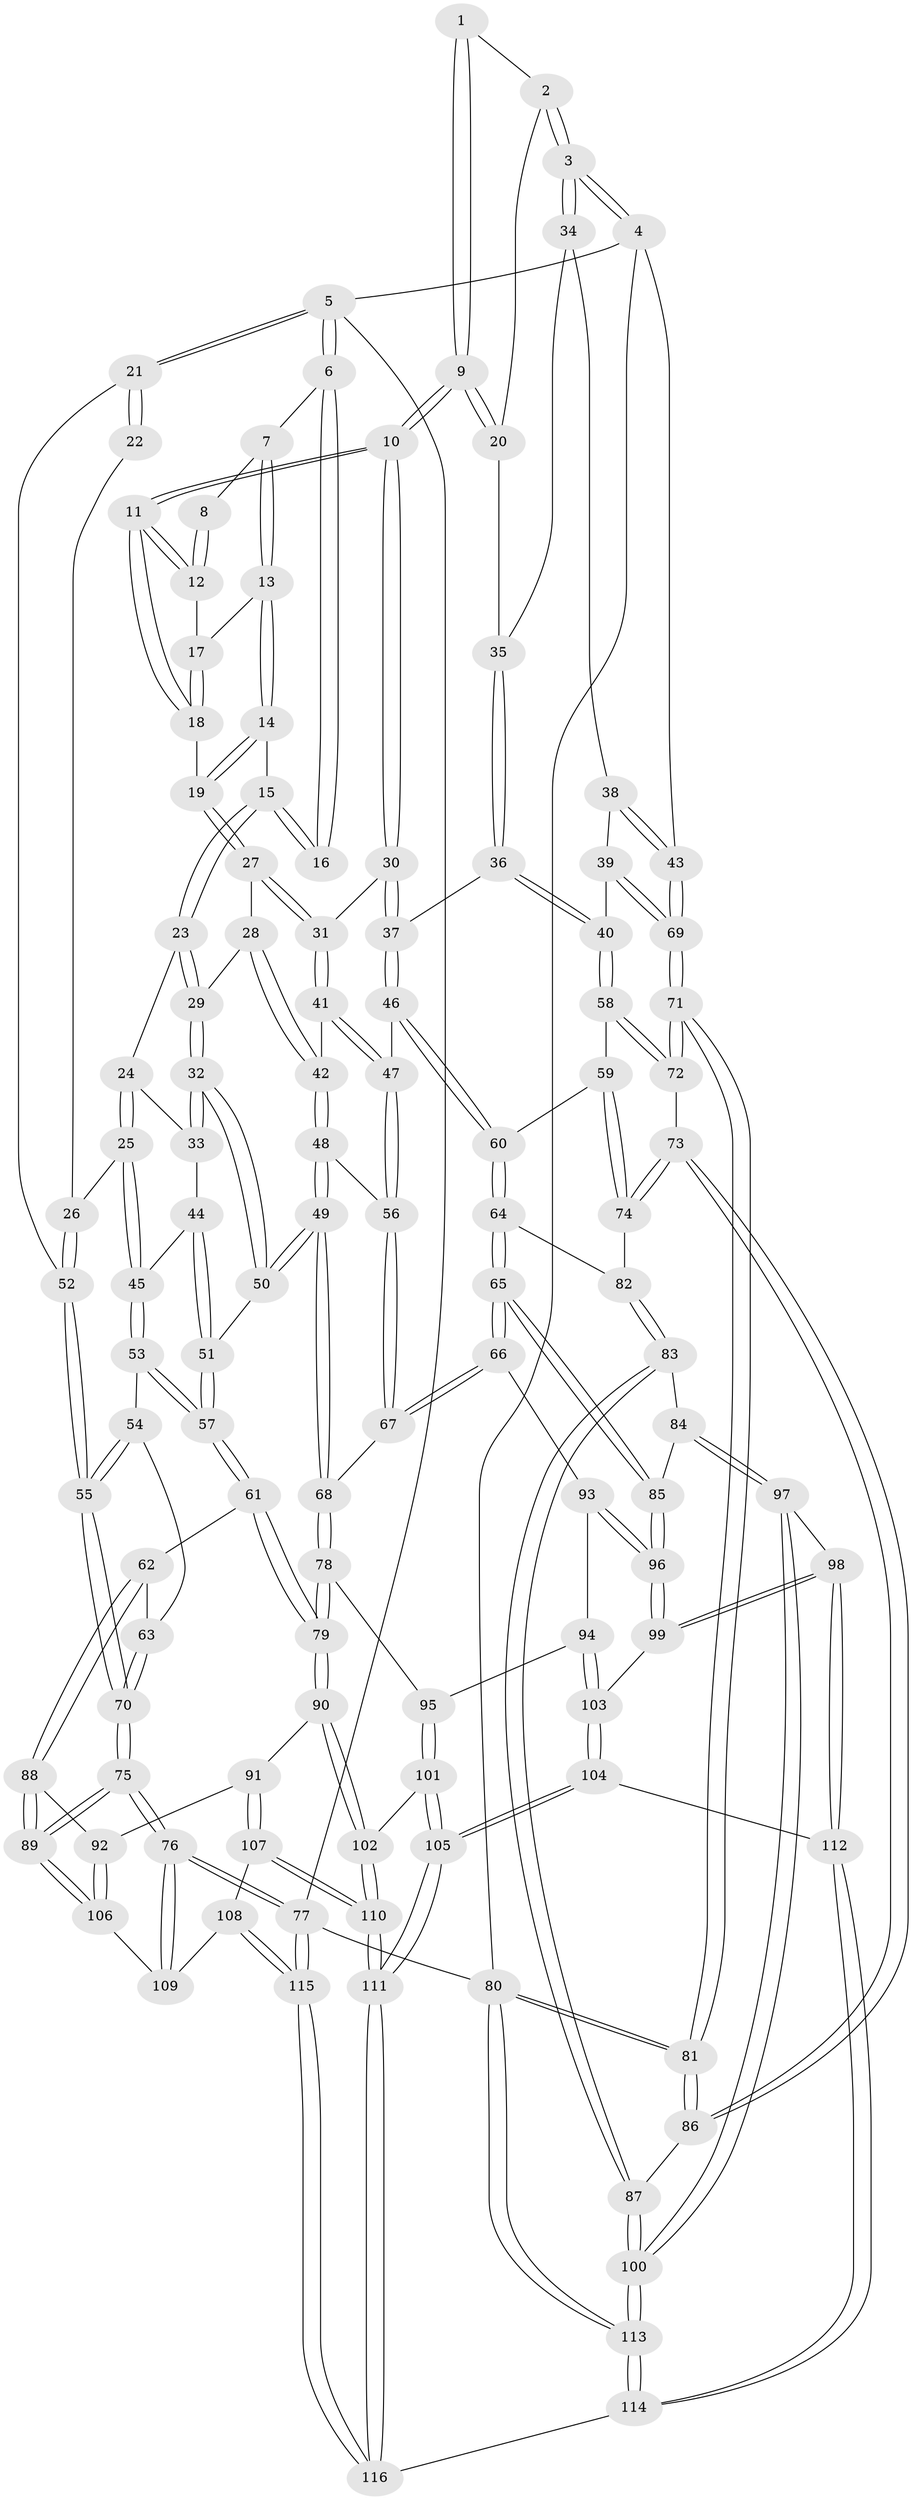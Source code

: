 // Generated by graph-tools (version 1.1) at 2025/17/03/09/25 04:17:04]
// undirected, 116 vertices, 287 edges
graph export_dot {
graph [start="1"]
  node [color=gray90,style=filled];
  1 [pos="+0.6588340901263878+0"];
  2 [pos="+1+0"];
  3 [pos="+1+0"];
  4 [pos="+1+0"];
  5 [pos="+0+0"];
  6 [pos="+0.23344362249542414+0"];
  7 [pos="+0.39999909729673094+0"];
  8 [pos="+0.5370770139335883+0"];
  9 [pos="+0.6169807054098032+0.22172290883648996"];
  10 [pos="+0.616702264158504+0.22187982604868492"];
  11 [pos="+0.5978182834395969+0.21238708611051937"];
  12 [pos="+0.5417339686393844+0"];
  13 [pos="+0.36907820117901186+0"];
  14 [pos="+0.2670610830371203+0.16745091481041874"];
  15 [pos="+0.26188775583998436+0.169628898166193"];
  16 [pos="+0.20197311080309305+0.14887563455795197"];
  17 [pos="+0.4677410199674105+0.12590360036261136"];
  18 [pos="+0.48749792778524936+0.19647584287360995"];
  19 [pos="+0.4330737690819814+0.21757819957041014"];
  20 [pos="+0.6678249095825226+0.20195451212555565"];
  21 [pos="+0+0"];
  22 [pos="+0.1510282605561903+0.14315993545720587"];
  23 [pos="+0.2603605166832608+0.1891246417630098"];
  24 [pos="+0.2252872548813768+0.2631651830188451"];
  25 [pos="+0.1079834242921767+0.3648687827294948"];
  26 [pos="+0.10611101396539582+0.363954514922619"];
  27 [pos="+0.41777642490561545+0.2984807491718876"];
  28 [pos="+0.4072753811019132+0.3242029573677658"];
  29 [pos="+0.3327651197861912+0.36719318401076656"];
  30 [pos="+0.6168404079853802+0.31340866972567216"];
  31 [pos="+0.5482696305021468+0.3563460349278759"];
  32 [pos="+0.3291623272884108+0.37539151305050916"];
  33 [pos="+0.24196972406196057+0.3806699584485804"];
  34 [pos="+0.8534601576378393+0.2757203171758537"];
  35 [pos="+0.8514874434363371+0.2766238409342885"];
  36 [pos="+0.8298097279667044+0.32612091837907153"];
  37 [pos="+0.6673556182731316+0.39280534097552827"];
  38 [pos="+0.9310623316769909+0.34815588912848655"];
  39 [pos="+0.871202298818289+0.4779267619213845"];
  40 [pos="+0.8537960960712144+0.4823548464936124"];
  41 [pos="+0.49672402010133815+0.40209272085246206"];
  42 [pos="+0.4828712216938302+0.4105187201822505"];
  43 [pos="+1+0.4063629533193295"];
  44 [pos="+0.21979395555901352+0.39473037691465584"];
  45 [pos="+0.13613555055671656+0.39695817971997394"];
  46 [pos="+0.6764304469050859+0.4392817114067756"];
  47 [pos="+0.5995816835807308+0.4830551006477886"];
  48 [pos="+0.47101185433411547+0.434560893495702"];
  49 [pos="+0.37908500876045303+0.517792574238392"];
  50 [pos="+0.373107012583833+0.5152614750722351"];
  51 [pos="+0.2742453857864122+0.535059527145511"];
  52 [pos="+0+0.3057818868686577"];
  53 [pos="+0.13625396190825423+0.4676330026912209"];
  54 [pos="+0.09125207274251988+0.5001645140642681"];
  55 [pos="+0+0.33285558360391376"];
  56 [pos="+0.5696394883960254+0.5091755048380034"];
  57 [pos="+0.22697650786434015+0.5624655993537588"];
  58 [pos="+0.8324705850633284+0.5022155160940031"];
  59 [pos="+0.824933639688094+0.5068671629962185"];
  60 [pos="+0.7640647230885176+0.5338391082731067"];
  61 [pos="+0.19970834371949783+0.6188653800706503"];
  62 [pos="+0.09843492373465985+0.6391813474043649"];
  63 [pos="+0.07427203735044018+0.5354124400957652"];
  64 [pos="+0.7529379544612513+0.5742933567503326"];
  65 [pos="+0.7010215897607213+0.6407107448701919"];
  66 [pos="+0.6398229263782019+0.6496056268588235"];
  67 [pos="+0.5350705880370452+0.5953832125413228"];
  68 [pos="+0.4398630639594081+0.6105181972260466"];
  69 [pos="+1+0.47023362828246623"];
  70 [pos="+0+0.49945497393936283"];
  71 [pos="+1+0.5778774421057897"];
  72 [pos="+0.9871712163309455+0.6272611700388117"];
  73 [pos="+0.9350799247243767+0.6578092627874567"];
  74 [pos="+0.9348878467591785+0.6577801361571673"];
  75 [pos="+0+0.7653105702354822"];
  76 [pos="+0+1"];
  77 [pos="+0+1"];
  78 [pos="+0.41923965948672526+0.684028493749979"];
  79 [pos="+0.27511914211802646+0.7430075417561911"];
  80 [pos="+1+1"];
  81 [pos="+1+0.7236208962219635"];
  82 [pos="+0.8611588766438522+0.6652233394588299"];
  83 [pos="+0.8491916867954489+0.7296863592980989"];
  84 [pos="+0.7353479695078647+0.7295151881386327"];
  85 [pos="+0.733667608466567+0.7271176528064812"];
  86 [pos="+0.9350127187322984+0.7156709683794579"];
  87 [pos="+0.9170078313333687+0.8271037003563599"];
  88 [pos="+0.053810395594558205+0.6743911548778582"];
  89 [pos="+0+0.758562154551063"];
  90 [pos="+0.2590155496007668+0.7881390040620445"];
  91 [pos="+0.25803832430407947+0.7887753284869408"];
  92 [pos="+0.21177360135821416+0.8067049997779253"];
  93 [pos="+0.6274861549675226+0.6713651579117095"];
  94 [pos="+0.5052002700572501+0.7686214880651778"];
  95 [pos="+0.4558847416294999+0.7411204576410482"];
  96 [pos="+0.6115148480717202+0.8116096628473539"];
  97 [pos="+0.7647539827414342+0.8676302479624092"];
  98 [pos="+0.7010696840800369+0.8617319908732897"];
  99 [pos="+0.6108363556643237+0.813038573925624"];
  100 [pos="+0.9769677641312936+1"];
  101 [pos="+0.40303510941222814+0.8557993487277846"];
  102 [pos="+0.3190290298532893+0.8436152403468469"];
  103 [pos="+0.5517404076462699+0.833939074304958"];
  104 [pos="+0.535263699576678+0.9024984196189277"];
  105 [pos="+0.46685460509713617+0.9521397216554327"];
  106 [pos="+0.1436059712943333+0.8631515168727857"];
  107 [pos="+0.25310577819779306+0.9883310170301106"];
  108 [pos="+0.15399839052388897+0.9107008483108495"];
  109 [pos="+0.14576776795825025+0.8878465493689571"];
  110 [pos="+0.3301790125564211+1"];
  111 [pos="+0.367463718539409+1"];
  112 [pos="+0.6011761041626669+0.9350020596278578"];
  113 [pos="+1+1"];
  114 [pos="+0.8845454766773181+1"];
  115 [pos="+0+1"];
  116 [pos="+0.3668992239101463+1"];
  1 -- 2;
  1 -- 9;
  1 -- 9;
  2 -- 3;
  2 -- 3;
  2 -- 20;
  3 -- 4;
  3 -- 4;
  3 -- 34;
  3 -- 34;
  4 -- 5;
  4 -- 43;
  4 -- 80;
  5 -- 6;
  5 -- 6;
  5 -- 21;
  5 -- 21;
  5 -- 77;
  6 -- 7;
  6 -- 16;
  6 -- 16;
  7 -- 8;
  7 -- 13;
  7 -- 13;
  8 -- 12;
  8 -- 12;
  9 -- 10;
  9 -- 10;
  9 -- 20;
  9 -- 20;
  10 -- 11;
  10 -- 11;
  10 -- 30;
  10 -- 30;
  11 -- 12;
  11 -- 12;
  11 -- 18;
  11 -- 18;
  12 -- 17;
  13 -- 14;
  13 -- 14;
  13 -- 17;
  14 -- 15;
  14 -- 19;
  14 -- 19;
  15 -- 16;
  15 -- 16;
  15 -- 23;
  15 -- 23;
  17 -- 18;
  17 -- 18;
  18 -- 19;
  19 -- 27;
  19 -- 27;
  20 -- 35;
  21 -- 22;
  21 -- 22;
  21 -- 52;
  22 -- 26;
  23 -- 24;
  23 -- 29;
  23 -- 29;
  24 -- 25;
  24 -- 25;
  24 -- 33;
  25 -- 26;
  25 -- 45;
  25 -- 45;
  26 -- 52;
  26 -- 52;
  27 -- 28;
  27 -- 31;
  27 -- 31;
  28 -- 29;
  28 -- 42;
  28 -- 42;
  29 -- 32;
  29 -- 32;
  30 -- 31;
  30 -- 37;
  30 -- 37;
  31 -- 41;
  31 -- 41;
  32 -- 33;
  32 -- 33;
  32 -- 50;
  32 -- 50;
  33 -- 44;
  34 -- 35;
  34 -- 38;
  35 -- 36;
  35 -- 36;
  36 -- 37;
  36 -- 40;
  36 -- 40;
  37 -- 46;
  37 -- 46;
  38 -- 39;
  38 -- 43;
  38 -- 43;
  39 -- 40;
  39 -- 69;
  39 -- 69;
  40 -- 58;
  40 -- 58;
  41 -- 42;
  41 -- 47;
  41 -- 47;
  42 -- 48;
  42 -- 48;
  43 -- 69;
  43 -- 69;
  44 -- 45;
  44 -- 51;
  44 -- 51;
  45 -- 53;
  45 -- 53;
  46 -- 47;
  46 -- 60;
  46 -- 60;
  47 -- 56;
  47 -- 56;
  48 -- 49;
  48 -- 49;
  48 -- 56;
  49 -- 50;
  49 -- 50;
  49 -- 68;
  49 -- 68;
  50 -- 51;
  51 -- 57;
  51 -- 57;
  52 -- 55;
  52 -- 55;
  53 -- 54;
  53 -- 57;
  53 -- 57;
  54 -- 55;
  54 -- 55;
  54 -- 63;
  55 -- 70;
  55 -- 70;
  56 -- 67;
  56 -- 67;
  57 -- 61;
  57 -- 61;
  58 -- 59;
  58 -- 72;
  58 -- 72;
  59 -- 60;
  59 -- 74;
  59 -- 74;
  60 -- 64;
  60 -- 64;
  61 -- 62;
  61 -- 79;
  61 -- 79;
  62 -- 63;
  62 -- 88;
  62 -- 88;
  63 -- 70;
  63 -- 70;
  64 -- 65;
  64 -- 65;
  64 -- 82;
  65 -- 66;
  65 -- 66;
  65 -- 85;
  65 -- 85;
  66 -- 67;
  66 -- 67;
  66 -- 93;
  67 -- 68;
  68 -- 78;
  68 -- 78;
  69 -- 71;
  69 -- 71;
  70 -- 75;
  70 -- 75;
  71 -- 72;
  71 -- 72;
  71 -- 81;
  71 -- 81;
  72 -- 73;
  73 -- 74;
  73 -- 74;
  73 -- 86;
  73 -- 86;
  74 -- 82;
  75 -- 76;
  75 -- 76;
  75 -- 89;
  75 -- 89;
  76 -- 77;
  76 -- 77;
  76 -- 109;
  76 -- 109;
  77 -- 115;
  77 -- 115;
  77 -- 80;
  78 -- 79;
  78 -- 79;
  78 -- 95;
  79 -- 90;
  79 -- 90;
  80 -- 81;
  80 -- 81;
  80 -- 113;
  80 -- 113;
  81 -- 86;
  81 -- 86;
  82 -- 83;
  82 -- 83;
  83 -- 84;
  83 -- 87;
  83 -- 87;
  84 -- 85;
  84 -- 97;
  84 -- 97;
  85 -- 96;
  85 -- 96;
  86 -- 87;
  87 -- 100;
  87 -- 100;
  88 -- 89;
  88 -- 89;
  88 -- 92;
  89 -- 106;
  89 -- 106;
  90 -- 91;
  90 -- 102;
  90 -- 102;
  91 -- 92;
  91 -- 107;
  91 -- 107;
  92 -- 106;
  92 -- 106;
  93 -- 94;
  93 -- 96;
  93 -- 96;
  94 -- 95;
  94 -- 103;
  94 -- 103;
  95 -- 101;
  95 -- 101;
  96 -- 99;
  96 -- 99;
  97 -- 98;
  97 -- 100;
  97 -- 100;
  98 -- 99;
  98 -- 99;
  98 -- 112;
  98 -- 112;
  99 -- 103;
  100 -- 113;
  100 -- 113;
  101 -- 102;
  101 -- 105;
  101 -- 105;
  102 -- 110;
  102 -- 110;
  103 -- 104;
  103 -- 104;
  104 -- 105;
  104 -- 105;
  104 -- 112;
  105 -- 111;
  105 -- 111;
  106 -- 109;
  107 -- 108;
  107 -- 110;
  107 -- 110;
  108 -- 109;
  108 -- 115;
  108 -- 115;
  110 -- 111;
  110 -- 111;
  111 -- 116;
  111 -- 116;
  112 -- 114;
  112 -- 114;
  113 -- 114;
  113 -- 114;
  114 -- 116;
  115 -- 116;
  115 -- 116;
}
